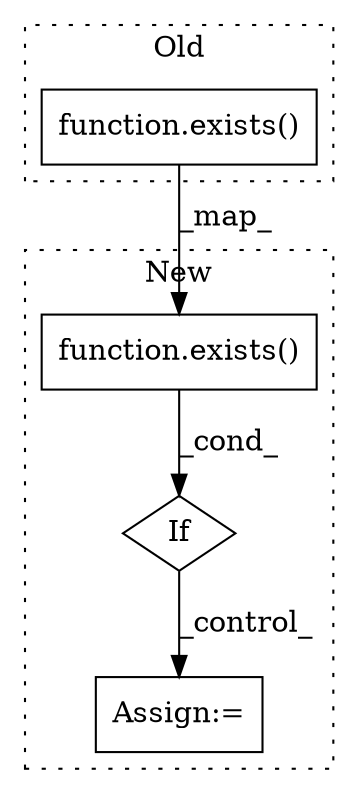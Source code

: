 digraph G {
subgraph cluster0 {
1 [label="function.exists()" a="75" s="1685,1711" l="7,1" shape="box"];
label = "Old";
style="dotted";
}
subgraph cluster1 {
2 [label="function.exists()" a="75" s="1832,1858" l="7,1" shape="box"];
3 [label="Assign:=" a="68" s="2253" l="3" shape="box"];
4 [label="If" a="96" s="1829,1859" l="3,14" shape="diamond"];
label = "New";
style="dotted";
}
1 -> 2 [label="_map_"];
2 -> 4 [label="_cond_"];
4 -> 3 [label="_control_"];
}